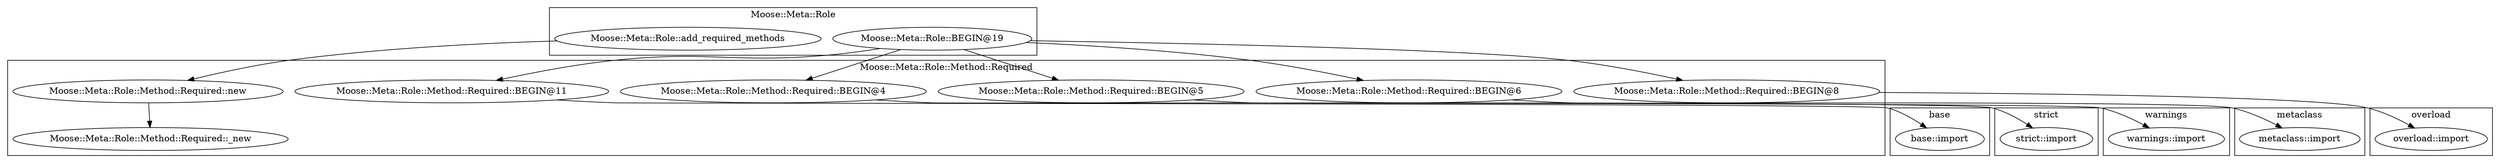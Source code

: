digraph {
graph [overlap=false]
subgraph cluster_warnings {
	label="warnings";
	"warnings::import";
}
subgraph cluster_base {
	label="base";
	"base::import";
}
subgraph cluster_strict {
	label="strict";
	"strict::import";
}
subgraph cluster_Moose_Meta_Role {
	label="Moose::Meta::Role";
	"Moose::Meta::Role::add_required_methods";
	"Moose::Meta::Role::BEGIN@19";
}
subgraph cluster_overload {
	label="overload";
	"overload::import";
}
subgraph cluster_metaclass {
	label="metaclass";
	"metaclass::import";
}
subgraph cluster_Moose_Meta_Role_Method_Required {
	label="Moose::Meta::Role::Method::Required";
	"Moose::Meta::Role::Method::Required::BEGIN@11";
	"Moose::Meta::Role::Method::Required::BEGIN@4";
	"Moose::Meta::Role::Method::Required::BEGIN@5";
	"Moose::Meta::Role::Method::Required::_new";
	"Moose::Meta::Role::Method::Required::BEGIN@6";
	"Moose::Meta::Role::Method::Required::new";
	"Moose::Meta::Role::Method::Required::BEGIN@8";
}
"Moose::Meta::Role::BEGIN@19" -> "Moose::Meta::Role::Method::Required::BEGIN@5";
"Moose::Meta::Role::Method::Required::new" -> "Moose::Meta::Role::Method::Required::_new";
"Moose::Meta::Role::Method::Required::BEGIN@6" -> "metaclass::import";
"Moose::Meta::Role::add_required_methods" -> "Moose::Meta::Role::Method::Required::new";
"Moose::Meta::Role::Method::Required::BEGIN@11" -> "base::import";
"Moose::Meta::Role::Method::Required::BEGIN@8" -> "overload::import";
"Moose::Meta::Role::Method::Required::BEGIN@5" -> "warnings::import";
"Moose::Meta::Role::Method::Required::BEGIN@4" -> "strict::import";
"Moose::Meta::Role::BEGIN@19" -> "Moose::Meta::Role::Method::Required::BEGIN@6";
"Moose::Meta::Role::BEGIN@19" -> "Moose::Meta::Role::Method::Required::BEGIN@8";
"Moose::Meta::Role::BEGIN@19" -> "Moose::Meta::Role::Method::Required::BEGIN@4";
"Moose::Meta::Role::BEGIN@19" -> "Moose::Meta::Role::Method::Required::BEGIN@11";
}
